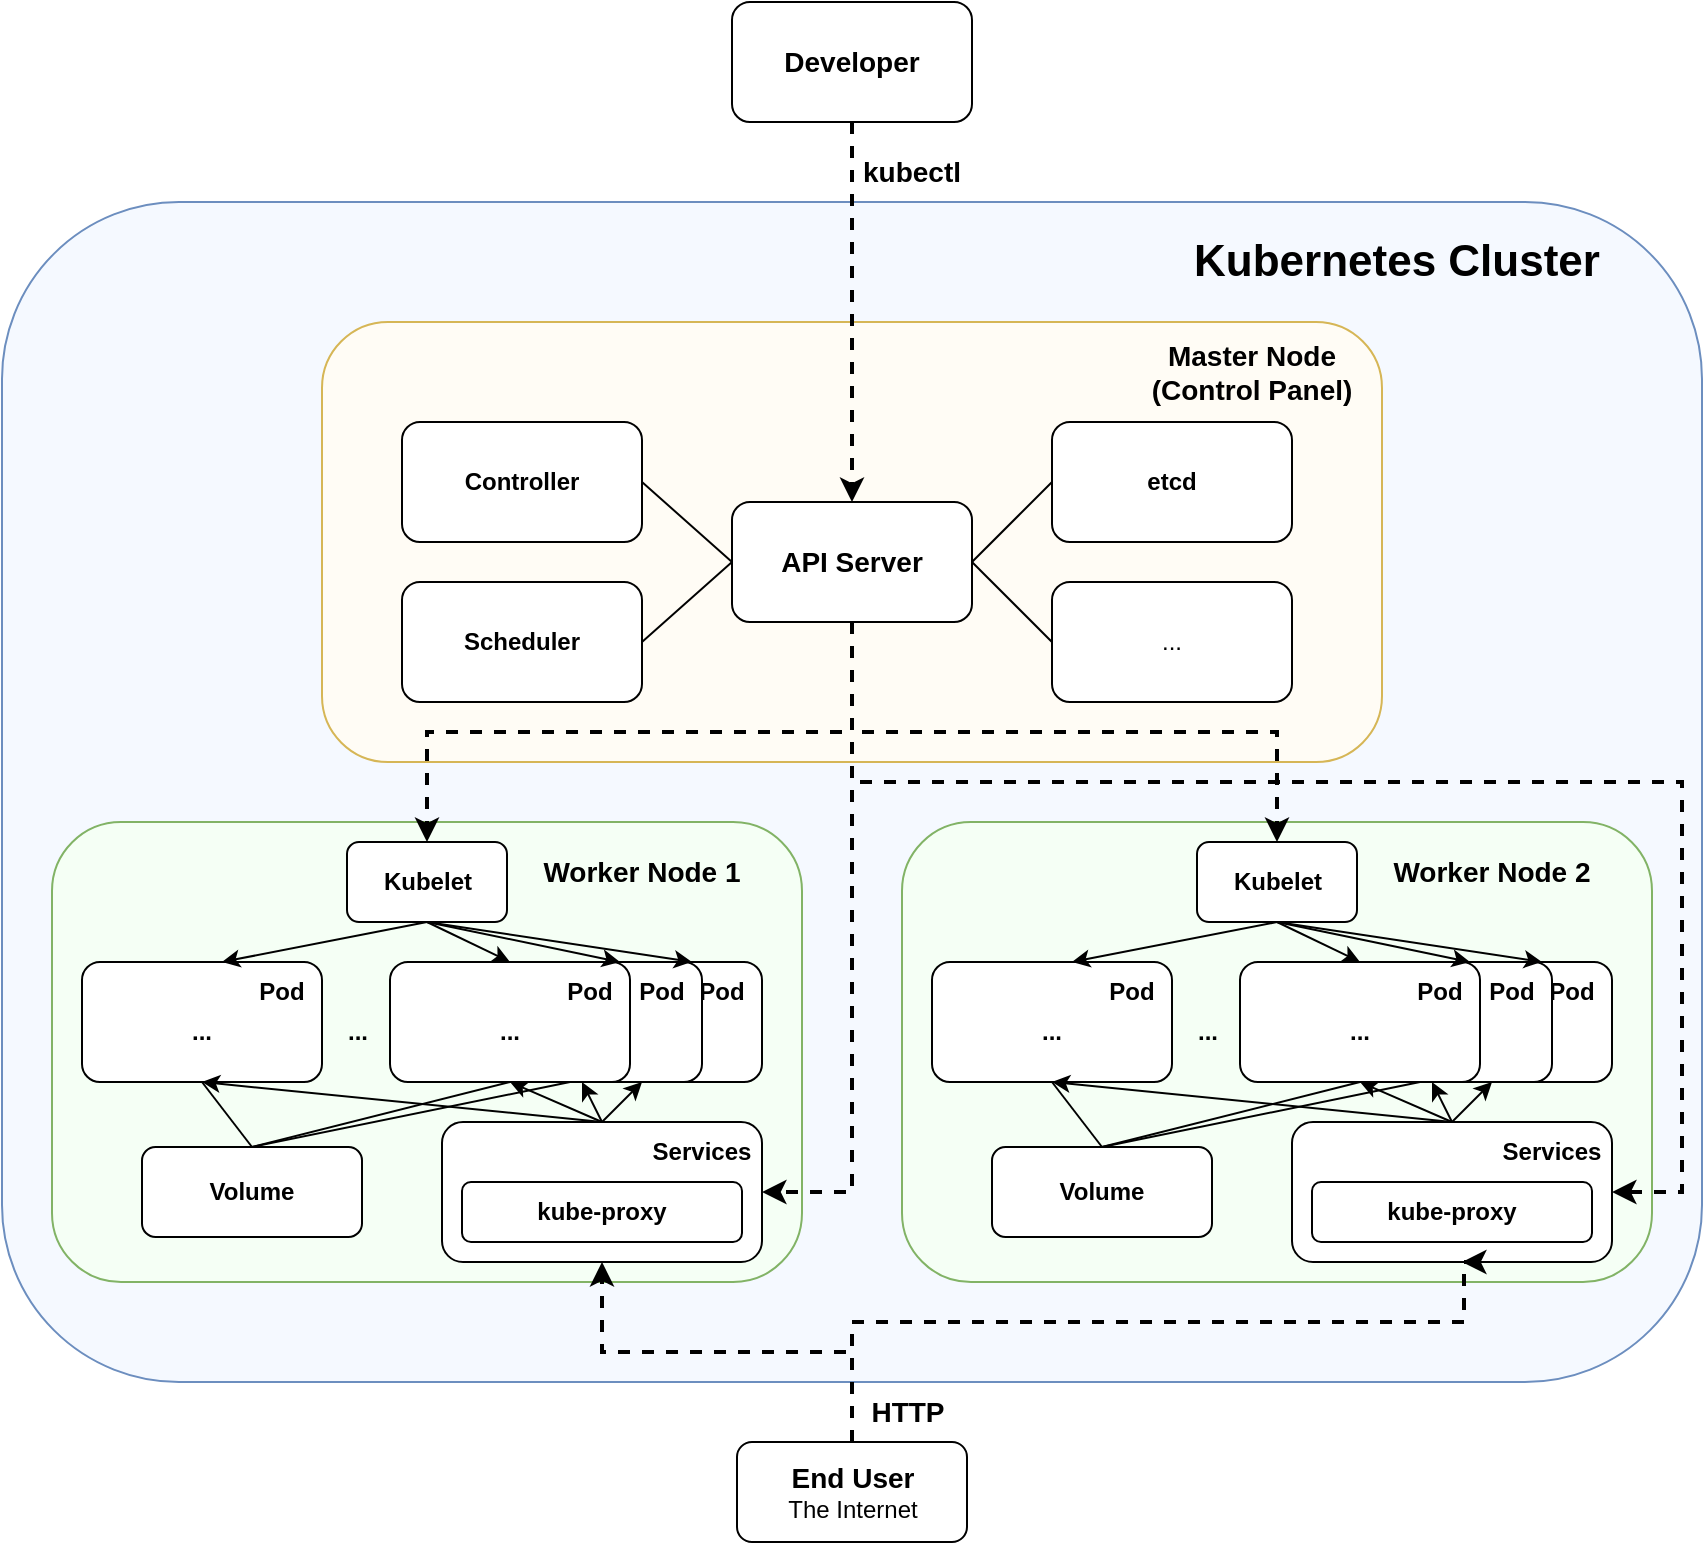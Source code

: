 <mxfile version="24.1.0" type="device">
  <diagram name="Page-1" id="c1PpovzWclh6VaPJDDKc">
    <mxGraphModel dx="1418" dy="888" grid="1" gridSize="10" guides="1" tooltips="1" connect="1" arrows="1" fold="1" page="1" pageScale="1" pageWidth="827" pageHeight="1169" math="0" shadow="0">
      <root>
        <mxCell id="0" />
        <mxCell id="1" parent="0" />
        <mxCell id="9Q65-ZkpS5YPYeOt8dSL-1" value="" style="rounded=1;whiteSpace=wrap;html=1;fillColor=#f5f9ff;fontSize=12;strokeColor=#6c8ebf;labelPosition=center;verticalLabelPosition=middle;align=center;verticalAlign=middle;" vertex="1" parent="1">
          <mxGeometry x="60" y="140" width="850" height="590" as="geometry" />
        </mxCell>
        <mxCell id="9Q65-ZkpS5YPYeOt8dSL-2" value="&lt;font style=&quot;font-size: 22px;&quot;&gt;Kubernetes Cluster&lt;/font&gt;" style="text;html=1;align=center;verticalAlign=middle;whiteSpace=wrap;rounded=0;fontStyle=1" vertex="1" parent="1">
          <mxGeometry x="650" y="150" width="215" height="40" as="geometry" />
        </mxCell>
        <mxCell id="9Q65-ZkpS5YPYeOt8dSL-3" value="" style="rounded=1;whiteSpace=wrap;html=1;fillColor=#fffcf5;strokeColor=#d6b656;" vertex="1" parent="1">
          <mxGeometry x="220" y="200" width="530" height="220" as="geometry" />
        </mxCell>
        <mxCell id="9Q65-ZkpS5YPYeOt8dSL-8" value="&lt;b style=&quot;font-size: 14px;&quot;&gt;&lt;font style=&quot;font-size: 14px;&quot;&gt;Master Node&lt;/font&gt;&lt;/b&gt;&lt;div&gt;&lt;div style=&quot;font-size: 14px;&quot;&gt;&lt;b style=&quot;&quot;&gt;&lt;font style=&quot;font-size: 14px;&quot;&gt;(Control Panel)&lt;/font&gt;&lt;/b&gt;&lt;/div&gt;&lt;/div&gt;" style="text;html=1;align=center;verticalAlign=middle;whiteSpace=wrap;rounded=0;" vertex="1" parent="1">
          <mxGeometry x="625" y="210" width="120" height="30" as="geometry" />
        </mxCell>
        <mxCell id="9Q65-ZkpS5YPYeOt8dSL-9" value="" style="rounded=1;whiteSpace=wrap;html=1;fillColor=#f5fff5;strokeColor=#82b366;" vertex="1" parent="1">
          <mxGeometry x="85" y="450" width="375" height="230" as="geometry" />
        </mxCell>
        <mxCell id="9Q65-ZkpS5YPYeOt8dSL-11" value="&lt;b&gt;&lt;font style=&quot;font-size: 14px;&quot;&gt;Worker Node 1&lt;/font&gt;&lt;/b&gt;" style="text;html=1;align=center;verticalAlign=middle;whiteSpace=wrap;rounded=0;" vertex="1" parent="1">
          <mxGeometry x="320" y="460" width="120" height="30" as="geometry" />
        </mxCell>
        <mxCell id="9Q65-ZkpS5YPYeOt8dSL-13" value="&lt;b&gt;Kubelet&lt;/b&gt;" style="rounded=1;whiteSpace=wrap;html=1;" vertex="1" parent="1">
          <mxGeometry x="232.5" y="460" width="80" height="40" as="geometry" />
        </mxCell>
        <mxCell id="9Q65-ZkpS5YPYeOt8dSL-14" value="" style="rounded=1;whiteSpace=wrap;html=1;" vertex="1" parent="1">
          <mxGeometry x="280" y="600" width="160" height="70" as="geometry" />
        </mxCell>
        <mxCell id="9Q65-ZkpS5YPYeOt8dSL-15" value="&lt;b&gt;Services&lt;/b&gt;" style="text;html=1;align=center;verticalAlign=middle;whiteSpace=wrap;rounded=0;" vertex="1" parent="1">
          <mxGeometry x="380" y="600" width="60" height="30" as="geometry" />
        </mxCell>
        <mxCell id="9Q65-ZkpS5YPYeOt8dSL-16" value="&lt;b&gt;kube-proxy&lt;/b&gt;" style="rounded=1;whiteSpace=wrap;html=1;" vertex="1" parent="1">
          <mxGeometry x="290" y="630" width="140" height="30" as="geometry" />
        </mxCell>
        <mxCell id="9Q65-ZkpS5YPYeOt8dSL-34" value="" style="group" vertex="1" connectable="0" parent="1">
          <mxGeometry x="100" y="520" width="130" height="60" as="geometry" />
        </mxCell>
        <mxCell id="9Q65-ZkpS5YPYeOt8dSL-22" value="" style="rounded=1;whiteSpace=wrap;html=1;" vertex="1" parent="9Q65-ZkpS5YPYeOt8dSL-34">
          <mxGeometry width="120" height="60" as="geometry" />
        </mxCell>
        <mxCell id="9Q65-ZkpS5YPYeOt8dSL-23" value="&lt;b&gt;Pod&lt;/b&gt;" style="text;html=1;align=center;verticalAlign=middle;whiteSpace=wrap;rounded=0;" vertex="1" parent="9Q65-ZkpS5YPYeOt8dSL-34">
          <mxGeometry x="70" width="60" height="30" as="geometry" />
        </mxCell>
        <mxCell id="9Q65-ZkpS5YPYeOt8dSL-28" value="" style="shape=image;imageAspect=0;aspect=fixed;verticalLabelPosition=bottom;verticalAlign=top;image=https://external-content.duckduckgo.com/iu/?u=https%3A%2F%2Ftse3.mm.bing.net%2Fth%3Fid%3DOIP.LyndAzyZU5fdUKOWdkpSxwAAAA%26pid%3DApi&amp;f=1&amp;ipt=9c02ed5467b465faba6fe92957dbc75421283cd3b5f137815d17ff7c9f592d1e&amp;ipo=images;" vertex="1" parent="9Q65-ZkpS5YPYeOt8dSL-34">
          <mxGeometry x="14" y="20" width="30" height="30" as="geometry" />
        </mxCell>
        <mxCell id="9Q65-ZkpS5YPYeOt8dSL-29" value="" style="shape=image;imageAspect=0;aspect=fixed;verticalLabelPosition=bottom;verticalAlign=top;image=https://external-content.duckduckgo.com/iu/?u=https%3A%2F%2Ftse3.mm.bing.net%2Fth%3Fid%3DOIP.LyndAzyZU5fdUKOWdkpSxwAAAA%26pid%3DApi&amp;f=1&amp;ipt=9c02ed5467b465faba6fe92957dbc75421283cd3b5f137815d17ff7c9f592d1e&amp;ipo=images;" vertex="1" parent="9Q65-ZkpS5YPYeOt8dSL-34">
          <mxGeometry x="80" y="20" width="30" height="30" as="geometry" />
        </mxCell>
        <mxCell id="9Q65-ZkpS5YPYeOt8dSL-30" value="&lt;b&gt;...&lt;/b&gt;" style="text;html=1;align=center;verticalAlign=middle;whiteSpace=wrap;rounded=0;" vertex="1" parent="9Q65-ZkpS5YPYeOt8dSL-34">
          <mxGeometry x="40" y="20" width="40" height="30" as="geometry" />
        </mxCell>
        <mxCell id="9Q65-ZkpS5YPYeOt8dSL-35" value="" style="group" vertex="1" connectable="0" parent="1">
          <mxGeometry x="320" y="520" width="130" height="60" as="geometry" />
        </mxCell>
        <mxCell id="9Q65-ZkpS5YPYeOt8dSL-36" value="" style="rounded=1;whiteSpace=wrap;html=1;" vertex="1" parent="9Q65-ZkpS5YPYeOt8dSL-35">
          <mxGeometry width="120" height="60" as="geometry" />
        </mxCell>
        <mxCell id="9Q65-ZkpS5YPYeOt8dSL-37" value="&lt;b&gt;Pod&lt;/b&gt;" style="text;html=1;align=center;verticalAlign=middle;whiteSpace=wrap;rounded=0;" vertex="1" parent="9Q65-ZkpS5YPYeOt8dSL-35">
          <mxGeometry x="70" width="60" height="30" as="geometry" />
        </mxCell>
        <mxCell id="9Q65-ZkpS5YPYeOt8dSL-38" value="" style="shape=image;imageAspect=0;aspect=fixed;verticalLabelPosition=bottom;verticalAlign=top;image=https://external-content.duckduckgo.com/iu/?u=https%3A%2F%2Ftse3.mm.bing.net%2Fth%3Fid%3DOIP.LyndAzyZU5fdUKOWdkpSxwAAAA%26pid%3DApi&amp;f=1&amp;ipt=9c02ed5467b465faba6fe92957dbc75421283cd3b5f137815d17ff7c9f592d1e&amp;ipo=images;" vertex="1" parent="9Q65-ZkpS5YPYeOt8dSL-35">
          <mxGeometry x="14" y="20" width="30" height="30" as="geometry" />
        </mxCell>
        <mxCell id="9Q65-ZkpS5YPYeOt8dSL-39" value="" style="shape=image;imageAspect=0;aspect=fixed;verticalLabelPosition=bottom;verticalAlign=top;image=https://external-content.duckduckgo.com/iu/?u=https%3A%2F%2Ftse3.mm.bing.net%2Fth%3Fid%3DOIP.LyndAzyZU5fdUKOWdkpSxwAAAA%26pid%3DApi&amp;f=1&amp;ipt=9c02ed5467b465faba6fe92957dbc75421283cd3b5f137815d17ff7c9f592d1e&amp;ipo=images;" vertex="1" parent="9Q65-ZkpS5YPYeOt8dSL-35">
          <mxGeometry x="80" y="20" width="30" height="30" as="geometry" />
        </mxCell>
        <mxCell id="9Q65-ZkpS5YPYeOt8dSL-40" value="&lt;b&gt;...&lt;/b&gt;" style="text;html=1;align=center;verticalAlign=middle;whiteSpace=wrap;rounded=0;" vertex="1" parent="9Q65-ZkpS5YPYeOt8dSL-35">
          <mxGeometry x="40" y="20" width="40" height="30" as="geometry" />
        </mxCell>
        <mxCell id="9Q65-ZkpS5YPYeOt8dSL-42" value="" style="group" vertex="1" connectable="0" parent="1">
          <mxGeometry x="290" y="520" width="130" height="60" as="geometry" />
        </mxCell>
        <mxCell id="9Q65-ZkpS5YPYeOt8dSL-43" value="" style="rounded=1;whiteSpace=wrap;html=1;" vertex="1" parent="9Q65-ZkpS5YPYeOt8dSL-42">
          <mxGeometry width="120" height="60" as="geometry" />
        </mxCell>
        <mxCell id="9Q65-ZkpS5YPYeOt8dSL-44" value="&lt;b&gt;Pod&lt;/b&gt;" style="text;html=1;align=center;verticalAlign=middle;whiteSpace=wrap;rounded=0;" vertex="1" parent="9Q65-ZkpS5YPYeOt8dSL-42">
          <mxGeometry x="70" width="60" height="30" as="geometry" />
        </mxCell>
        <mxCell id="9Q65-ZkpS5YPYeOt8dSL-45" value="" style="shape=image;imageAspect=0;aspect=fixed;verticalLabelPosition=bottom;verticalAlign=top;image=https://external-content.duckduckgo.com/iu/?u=https%3A%2F%2Ftse3.mm.bing.net%2Fth%3Fid%3DOIP.LyndAzyZU5fdUKOWdkpSxwAAAA%26pid%3DApi&amp;f=1&amp;ipt=9c02ed5467b465faba6fe92957dbc75421283cd3b5f137815d17ff7c9f592d1e&amp;ipo=images;" vertex="1" parent="9Q65-ZkpS5YPYeOt8dSL-42">
          <mxGeometry x="14" y="20" width="30" height="30" as="geometry" />
        </mxCell>
        <mxCell id="9Q65-ZkpS5YPYeOt8dSL-46" value="" style="shape=image;imageAspect=0;aspect=fixed;verticalLabelPosition=bottom;verticalAlign=top;image=https://external-content.duckduckgo.com/iu/?u=https%3A%2F%2Ftse3.mm.bing.net%2Fth%3Fid%3DOIP.LyndAzyZU5fdUKOWdkpSxwAAAA%26pid%3DApi&amp;f=1&amp;ipt=9c02ed5467b465faba6fe92957dbc75421283cd3b5f137815d17ff7c9f592d1e&amp;ipo=images;" vertex="1" parent="9Q65-ZkpS5YPYeOt8dSL-42">
          <mxGeometry x="80" y="20" width="30" height="30" as="geometry" />
        </mxCell>
        <mxCell id="9Q65-ZkpS5YPYeOt8dSL-47" value="&lt;b&gt;...&lt;/b&gt;" style="text;html=1;align=center;verticalAlign=middle;whiteSpace=wrap;rounded=0;" vertex="1" parent="9Q65-ZkpS5YPYeOt8dSL-42">
          <mxGeometry x="40" y="20" width="40" height="30" as="geometry" />
        </mxCell>
        <mxCell id="9Q65-ZkpS5YPYeOt8dSL-48" value="" style="group" vertex="1" connectable="0" parent="9Q65-ZkpS5YPYeOt8dSL-42">
          <mxGeometry x="-36" width="130" height="60" as="geometry" />
        </mxCell>
        <mxCell id="9Q65-ZkpS5YPYeOt8dSL-49" value="" style="rounded=1;whiteSpace=wrap;html=1;" vertex="1" parent="9Q65-ZkpS5YPYeOt8dSL-48">
          <mxGeometry width="120" height="60" as="geometry" />
        </mxCell>
        <mxCell id="9Q65-ZkpS5YPYeOt8dSL-50" value="&lt;b&gt;Pod&lt;/b&gt;" style="text;html=1;align=center;verticalAlign=middle;whiteSpace=wrap;rounded=0;" vertex="1" parent="9Q65-ZkpS5YPYeOt8dSL-48">
          <mxGeometry x="70" width="60" height="30" as="geometry" />
        </mxCell>
        <mxCell id="9Q65-ZkpS5YPYeOt8dSL-51" value="" style="shape=image;imageAspect=0;aspect=fixed;verticalLabelPosition=bottom;verticalAlign=top;image=https://external-content.duckduckgo.com/iu/?u=https%3A%2F%2Ftse3.mm.bing.net%2Fth%3Fid%3DOIP.LyndAzyZU5fdUKOWdkpSxwAAAA%26pid%3DApi&amp;f=1&amp;ipt=9c02ed5467b465faba6fe92957dbc75421283cd3b5f137815d17ff7c9f592d1e&amp;ipo=images;" vertex="1" parent="9Q65-ZkpS5YPYeOt8dSL-48">
          <mxGeometry x="14" y="20" width="30" height="30" as="geometry" />
        </mxCell>
        <mxCell id="9Q65-ZkpS5YPYeOt8dSL-52" value="" style="shape=image;imageAspect=0;aspect=fixed;verticalLabelPosition=bottom;verticalAlign=top;image=https://external-content.duckduckgo.com/iu/?u=https%3A%2F%2Ftse3.mm.bing.net%2Fth%3Fid%3DOIP.LyndAzyZU5fdUKOWdkpSxwAAAA%26pid%3DApi&amp;f=1&amp;ipt=9c02ed5467b465faba6fe92957dbc75421283cd3b5f137815d17ff7c9f592d1e&amp;ipo=images;" vertex="1" parent="9Q65-ZkpS5YPYeOt8dSL-48">
          <mxGeometry x="80" y="20" width="30" height="30" as="geometry" />
        </mxCell>
        <mxCell id="9Q65-ZkpS5YPYeOt8dSL-53" value="&lt;b&gt;...&lt;/b&gt;" style="text;html=1;align=center;verticalAlign=middle;whiteSpace=wrap;rounded=0;" vertex="1" parent="9Q65-ZkpS5YPYeOt8dSL-48">
          <mxGeometry x="40" y="20" width="40" height="30" as="geometry" />
        </mxCell>
        <mxCell id="9Q65-ZkpS5YPYeOt8dSL-54" value="&lt;b&gt;...&lt;/b&gt;" style="text;html=1;align=center;verticalAlign=middle;whiteSpace=wrap;rounded=0;" vertex="1" parent="9Q65-ZkpS5YPYeOt8dSL-48">
          <mxGeometry x="-46" y="20" width="60" height="30" as="geometry" />
        </mxCell>
        <mxCell id="9Q65-ZkpS5YPYeOt8dSL-58" value="&lt;b&gt;Volume&lt;/b&gt;" style="rounded=1;whiteSpace=wrap;html=1;" vertex="1" parent="1">
          <mxGeometry x="130" y="612.5" width="110" height="45" as="geometry" />
        </mxCell>
        <mxCell id="9Q65-ZkpS5YPYeOt8dSL-61" value="" style="endArrow=none;html=1;rounded=0;exitX=0.5;exitY=0;exitDx=0;exitDy=0;" edge="1" parent="1" source="9Q65-ZkpS5YPYeOt8dSL-58">
          <mxGeometry width="50" height="50" relative="1" as="geometry">
            <mxPoint x="480" y="480" as="sourcePoint" />
            <mxPoint x="160" y="580" as="targetPoint" />
          </mxGeometry>
        </mxCell>
        <mxCell id="9Q65-ZkpS5YPYeOt8dSL-62" value="" style="endArrow=none;html=1;rounded=0;exitX=0.5;exitY=0;exitDx=0;exitDy=0;entryX=0.5;entryY=1;entryDx=0;entryDy=0;" edge="1" parent="1" source="9Q65-ZkpS5YPYeOt8dSL-58" target="9Q65-ZkpS5YPYeOt8dSL-49">
          <mxGeometry width="50" height="50" relative="1" as="geometry">
            <mxPoint x="195" y="623" as="sourcePoint" />
            <mxPoint x="170" y="590" as="targetPoint" />
          </mxGeometry>
        </mxCell>
        <mxCell id="9Q65-ZkpS5YPYeOt8dSL-65" value="" style="endArrow=none;html=1;rounded=0;entryX=0.75;entryY=1;entryDx=0;entryDy=0;exitX=0.5;exitY=0;exitDx=0;exitDy=0;" edge="1" parent="1" source="9Q65-ZkpS5YPYeOt8dSL-58" target="9Q65-ZkpS5YPYeOt8dSL-49">
          <mxGeometry width="50" height="50" relative="1" as="geometry">
            <mxPoint x="480" y="480" as="sourcePoint" />
            <mxPoint x="530" y="430" as="targetPoint" />
          </mxGeometry>
        </mxCell>
        <mxCell id="9Q65-ZkpS5YPYeOt8dSL-66" value="" style="endArrow=classic;html=1;rounded=0;exitX=0.5;exitY=1;exitDx=0;exitDy=0;entryX=0;entryY=0;entryDx=0;entryDy=0;strokeColor=default;" edge="1" parent="1" source="9Q65-ZkpS5YPYeOt8dSL-13" target="9Q65-ZkpS5YPYeOt8dSL-23">
          <mxGeometry width="50" height="50" relative="1" as="geometry">
            <mxPoint x="300" y="440" as="sourcePoint" />
            <mxPoint x="350" y="390" as="targetPoint" />
          </mxGeometry>
        </mxCell>
        <mxCell id="9Q65-ZkpS5YPYeOt8dSL-68" value="" style="endArrow=classic;html=1;rounded=0;exitX=0.5;exitY=1;exitDx=0;exitDy=0;entryX=0.5;entryY=0;entryDx=0;entryDy=0;strokeColor=default;" edge="1" parent="1" source="9Q65-ZkpS5YPYeOt8dSL-13" target="9Q65-ZkpS5YPYeOt8dSL-49">
          <mxGeometry width="50" height="50" relative="1" as="geometry">
            <mxPoint x="283" y="510" as="sourcePoint" />
            <mxPoint x="180" y="530" as="targetPoint" />
          </mxGeometry>
        </mxCell>
        <mxCell id="9Q65-ZkpS5YPYeOt8dSL-69" value="" style="endArrow=classic;html=1;rounded=0;exitX=0.5;exitY=1;exitDx=0;exitDy=0;entryX=0.75;entryY=0;entryDx=0;entryDy=0;strokeColor=default;" edge="1" parent="1" source="9Q65-ZkpS5YPYeOt8dSL-13" target="9Q65-ZkpS5YPYeOt8dSL-50">
          <mxGeometry width="50" height="50" relative="1" as="geometry">
            <mxPoint x="370" y="400" as="sourcePoint" />
            <mxPoint x="411" y="420" as="targetPoint" />
          </mxGeometry>
        </mxCell>
        <mxCell id="9Q65-ZkpS5YPYeOt8dSL-70" value="" style="endArrow=classic;html=1;rounded=0;exitX=0.5;exitY=1;exitDx=0;exitDy=0;entryX=0.75;entryY=0;entryDx=0;entryDy=0;strokeColor=default;" edge="1" parent="1" source="9Q65-ZkpS5YPYeOt8dSL-13" target="9Q65-ZkpS5YPYeOt8dSL-44">
          <mxGeometry width="50" height="50" relative="1" as="geometry">
            <mxPoint x="380" y="400" as="sourcePoint" />
            <mxPoint x="421" y="420" as="targetPoint" />
          </mxGeometry>
        </mxCell>
        <mxCell id="9Q65-ZkpS5YPYeOt8dSL-71" value="" style="endArrow=classic;html=1;rounded=0;exitX=0.5;exitY=0;exitDx=0;exitDy=0;entryX=0.5;entryY=1;entryDx=0;entryDy=0;" edge="1" parent="1" source="9Q65-ZkpS5YPYeOt8dSL-14" target="9Q65-ZkpS5YPYeOt8dSL-22">
          <mxGeometry width="50" height="50" relative="1" as="geometry">
            <mxPoint x="303" y="530" as="sourcePoint" />
            <mxPoint x="344" y="550" as="targetPoint" />
          </mxGeometry>
        </mxCell>
        <mxCell id="9Q65-ZkpS5YPYeOt8dSL-72" value="" style="endArrow=classic;html=1;rounded=0;exitX=0.5;exitY=0;exitDx=0;exitDy=0;entryX=0.5;entryY=1;entryDx=0;entryDy=0;" edge="1" parent="1" source="9Q65-ZkpS5YPYeOt8dSL-14" target="9Q65-ZkpS5YPYeOt8dSL-49">
          <mxGeometry width="50" height="50" relative="1" as="geometry">
            <mxPoint x="313" y="540" as="sourcePoint" />
            <mxPoint x="360" y="600" as="targetPoint" />
          </mxGeometry>
        </mxCell>
        <mxCell id="9Q65-ZkpS5YPYeOt8dSL-73" value="" style="endArrow=classic;html=1;rounded=0;exitX=0.5;exitY=0;exitDx=0;exitDy=0;entryX=0.5;entryY=1;entryDx=0;entryDy=0;" edge="1" parent="1" source="9Q65-ZkpS5YPYeOt8dSL-14" target="9Q65-ZkpS5YPYeOt8dSL-43">
          <mxGeometry width="50" height="50" relative="1" as="geometry">
            <mxPoint x="323" y="550" as="sourcePoint" />
            <mxPoint x="364" y="570" as="targetPoint" />
          </mxGeometry>
        </mxCell>
        <mxCell id="9Q65-ZkpS5YPYeOt8dSL-74" value="" style="endArrow=classic;html=1;rounded=0;exitX=0.5;exitY=0;exitDx=0;exitDy=0;entryX=0.5;entryY=1;entryDx=0;entryDy=0;" edge="1" parent="1" source="9Q65-ZkpS5YPYeOt8dSL-14" target="9Q65-ZkpS5YPYeOt8dSL-36">
          <mxGeometry width="50" height="50" relative="1" as="geometry">
            <mxPoint x="333" y="560" as="sourcePoint" />
            <mxPoint x="374" y="580" as="targetPoint" />
          </mxGeometry>
        </mxCell>
        <mxCell id="9Q65-ZkpS5YPYeOt8dSL-75" value="" style="rounded=1;whiteSpace=wrap;html=1;fillColor=#f5fff5;strokeColor=#82b366;" vertex="1" parent="1">
          <mxGeometry x="510" y="450" width="375" height="230" as="geometry" />
        </mxCell>
        <mxCell id="9Q65-ZkpS5YPYeOt8dSL-76" value="&lt;b&gt;&lt;font style=&quot;font-size: 14px;&quot;&gt;Worker Node 2&lt;/font&gt;&lt;/b&gt;" style="text;html=1;align=center;verticalAlign=middle;whiteSpace=wrap;rounded=0;" vertex="1" parent="1">
          <mxGeometry x="745" y="460" width="120" height="30" as="geometry" />
        </mxCell>
        <mxCell id="9Q65-ZkpS5YPYeOt8dSL-77" value="&lt;b&gt;Kubelet&lt;/b&gt;" style="rounded=1;whiteSpace=wrap;html=1;" vertex="1" parent="1">
          <mxGeometry x="657.5" y="460" width="80" height="40" as="geometry" />
        </mxCell>
        <mxCell id="9Q65-ZkpS5YPYeOt8dSL-78" value="" style="rounded=1;whiteSpace=wrap;html=1;" vertex="1" parent="1">
          <mxGeometry x="705" y="600" width="160" height="70" as="geometry" />
        </mxCell>
        <mxCell id="9Q65-ZkpS5YPYeOt8dSL-79" value="&lt;b&gt;Services&lt;/b&gt;" style="text;html=1;align=center;verticalAlign=middle;whiteSpace=wrap;rounded=0;" vertex="1" parent="1">
          <mxGeometry x="805" y="600" width="60" height="30" as="geometry" />
        </mxCell>
        <mxCell id="9Q65-ZkpS5YPYeOt8dSL-80" value="&lt;b&gt;kube-proxy&lt;/b&gt;" style="rounded=1;whiteSpace=wrap;html=1;" vertex="1" parent="1">
          <mxGeometry x="715" y="630" width="140" height="30" as="geometry" />
        </mxCell>
        <mxCell id="9Q65-ZkpS5YPYeOt8dSL-81" value="" style="group" vertex="1" connectable="0" parent="1">
          <mxGeometry x="525" y="520" width="130" height="60" as="geometry" />
        </mxCell>
        <mxCell id="9Q65-ZkpS5YPYeOt8dSL-82" value="" style="rounded=1;whiteSpace=wrap;html=1;" vertex="1" parent="9Q65-ZkpS5YPYeOt8dSL-81">
          <mxGeometry width="120" height="60" as="geometry" />
        </mxCell>
        <mxCell id="9Q65-ZkpS5YPYeOt8dSL-83" value="&lt;b&gt;Pod&lt;/b&gt;" style="text;html=1;align=center;verticalAlign=middle;whiteSpace=wrap;rounded=0;" vertex="1" parent="9Q65-ZkpS5YPYeOt8dSL-81">
          <mxGeometry x="70" width="60" height="30" as="geometry" />
        </mxCell>
        <mxCell id="9Q65-ZkpS5YPYeOt8dSL-84" value="" style="shape=image;imageAspect=0;aspect=fixed;verticalLabelPosition=bottom;verticalAlign=top;image=https://external-content.duckduckgo.com/iu/?u=https%3A%2F%2Ftse3.mm.bing.net%2Fth%3Fid%3DOIP.LyndAzyZU5fdUKOWdkpSxwAAAA%26pid%3DApi&amp;f=1&amp;ipt=9c02ed5467b465faba6fe92957dbc75421283cd3b5f137815d17ff7c9f592d1e&amp;ipo=images;" vertex="1" parent="9Q65-ZkpS5YPYeOt8dSL-81">
          <mxGeometry x="14" y="20" width="30" height="30" as="geometry" />
        </mxCell>
        <mxCell id="9Q65-ZkpS5YPYeOt8dSL-85" value="" style="shape=image;imageAspect=0;aspect=fixed;verticalLabelPosition=bottom;verticalAlign=top;image=https://external-content.duckduckgo.com/iu/?u=https%3A%2F%2Ftse3.mm.bing.net%2Fth%3Fid%3DOIP.LyndAzyZU5fdUKOWdkpSxwAAAA%26pid%3DApi&amp;f=1&amp;ipt=9c02ed5467b465faba6fe92957dbc75421283cd3b5f137815d17ff7c9f592d1e&amp;ipo=images;" vertex="1" parent="9Q65-ZkpS5YPYeOt8dSL-81">
          <mxGeometry x="80" y="20" width="30" height="30" as="geometry" />
        </mxCell>
        <mxCell id="9Q65-ZkpS5YPYeOt8dSL-86" value="&lt;b&gt;...&lt;/b&gt;" style="text;html=1;align=center;verticalAlign=middle;whiteSpace=wrap;rounded=0;" vertex="1" parent="9Q65-ZkpS5YPYeOt8dSL-81">
          <mxGeometry x="40" y="20" width="40" height="30" as="geometry" />
        </mxCell>
        <mxCell id="9Q65-ZkpS5YPYeOt8dSL-87" value="" style="group" vertex="1" connectable="0" parent="1">
          <mxGeometry x="745" y="520" width="130" height="60" as="geometry" />
        </mxCell>
        <mxCell id="9Q65-ZkpS5YPYeOt8dSL-88" value="" style="rounded=1;whiteSpace=wrap;html=1;" vertex="1" parent="9Q65-ZkpS5YPYeOt8dSL-87">
          <mxGeometry width="120" height="60" as="geometry" />
        </mxCell>
        <mxCell id="9Q65-ZkpS5YPYeOt8dSL-89" value="&lt;b&gt;Pod&lt;/b&gt;" style="text;html=1;align=center;verticalAlign=middle;whiteSpace=wrap;rounded=0;" vertex="1" parent="9Q65-ZkpS5YPYeOt8dSL-87">
          <mxGeometry x="70" width="60" height="30" as="geometry" />
        </mxCell>
        <mxCell id="9Q65-ZkpS5YPYeOt8dSL-90" value="" style="shape=image;imageAspect=0;aspect=fixed;verticalLabelPosition=bottom;verticalAlign=top;image=https://external-content.duckduckgo.com/iu/?u=https%3A%2F%2Ftse3.mm.bing.net%2Fth%3Fid%3DOIP.LyndAzyZU5fdUKOWdkpSxwAAAA%26pid%3DApi&amp;f=1&amp;ipt=9c02ed5467b465faba6fe92957dbc75421283cd3b5f137815d17ff7c9f592d1e&amp;ipo=images;" vertex="1" parent="9Q65-ZkpS5YPYeOt8dSL-87">
          <mxGeometry x="14" y="20" width="30" height="30" as="geometry" />
        </mxCell>
        <mxCell id="9Q65-ZkpS5YPYeOt8dSL-91" value="" style="shape=image;imageAspect=0;aspect=fixed;verticalLabelPosition=bottom;verticalAlign=top;image=https://external-content.duckduckgo.com/iu/?u=https%3A%2F%2Ftse3.mm.bing.net%2Fth%3Fid%3DOIP.LyndAzyZU5fdUKOWdkpSxwAAAA%26pid%3DApi&amp;f=1&amp;ipt=9c02ed5467b465faba6fe92957dbc75421283cd3b5f137815d17ff7c9f592d1e&amp;ipo=images;" vertex="1" parent="9Q65-ZkpS5YPYeOt8dSL-87">
          <mxGeometry x="80" y="20" width="30" height="30" as="geometry" />
        </mxCell>
        <mxCell id="9Q65-ZkpS5YPYeOt8dSL-92" value="&lt;b&gt;...&lt;/b&gt;" style="text;html=1;align=center;verticalAlign=middle;whiteSpace=wrap;rounded=0;" vertex="1" parent="9Q65-ZkpS5YPYeOt8dSL-87">
          <mxGeometry x="40" y="20" width="40" height="30" as="geometry" />
        </mxCell>
        <mxCell id="9Q65-ZkpS5YPYeOt8dSL-93" value="" style="group" vertex="1" connectable="0" parent="1">
          <mxGeometry x="715" y="520" width="130" height="60" as="geometry" />
        </mxCell>
        <mxCell id="9Q65-ZkpS5YPYeOt8dSL-94" value="" style="rounded=1;whiteSpace=wrap;html=1;" vertex="1" parent="9Q65-ZkpS5YPYeOt8dSL-93">
          <mxGeometry width="120" height="60" as="geometry" />
        </mxCell>
        <mxCell id="9Q65-ZkpS5YPYeOt8dSL-95" value="&lt;b&gt;Pod&lt;/b&gt;" style="text;html=1;align=center;verticalAlign=middle;whiteSpace=wrap;rounded=0;" vertex="1" parent="9Q65-ZkpS5YPYeOt8dSL-93">
          <mxGeometry x="70" width="60" height="30" as="geometry" />
        </mxCell>
        <mxCell id="9Q65-ZkpS5YPYeOt8dSL-96" value="" style="shape=image;imageAspect=0;aspect=fixed;verticalLabelPosition=bottom;verticalAlign=top;image=https://external-content.duckduckgo.com/iu/?u=https%3A%2F%2Ftse3.mm.bing.net%2Fth%3Fid%3DOIP.LyndAzyZU5fdUKOWdkpSxwAAAA%26pid%3DApi&amp;f=1&amp;ipt=9c02ed5467b465faba6fe92957dbc75421283cd3b5f137815d17ff7c9f592d1e&amp;ipo=images;" vertex="1" parent="9Q65-ZkpS5YPYeOt8dSL-93">
          <mxGeometry x="14" y="20" width="30" height="30" as="geometry" />
        </mxCell>
        <mxCell id="9Q65-ZkpS5YPYeOt8dSL-97" value="" style="shape=image;imageAspect=0;aspect=fixed;verticalLabelPosition=bottom;verticalAlign=top;image=https://external-content.duckduckgo.com/iu/?u=https%3A%2F%2Ftse3.mm.bing.net%2Fth%3Fid%3DOIP.LyndAzyZU5fdUKOWdkpSxwAAAA%26pid%3DApi&amp;f=1&amp;ipt=9c02ed5467b465faba6fe92957dbc75421283cd3b5f137815d17ff7c9f592d1e&amp;ipo=images;" vertex="1" parent="9Q65-ZkpS5YPYeOt8dSL-93">
          <mxGeometry x="80" y="20" width="30" height="30" as="geometry" />
        </mxCell>
        <mxCell id="9Q65-ZkpS5YPYeOt8dSL-98" value="&lt;b&gt;...&lt;/b&gt;" style="text;html=1;align=center;verticalAlign=middle;whiteSpace=wrap;rounded=0;" vertex="1" parent="9Q65-ZkpS5YPYeOt8dSL-93">
          <mxGeometry x="40" y="20" width="40" height="30" as="geometry" />
        </mxCell>
        <mxCell id="9Q65-ZkpS5YPYeOt8dSL-99" value="" style="group" vertex="1" connectable="0" parent="9Q65-ZkpS5YPYeOt8dSL-93">
          <mxGeometry x="-36" width="130" height="60" as="geometry" />
        </mxCell>
        <mxCell id="9Q65-ZkpS5YPYeOt8dSL-100" value="" style="rounded=1;whiteSpace=wrap;html=1;" vertex="1" parent="9Q65-ZkpS5YPYeOt8dSL-99">
          <mxGeometry width="120" height="60" as="geometry" />
        </mxCell>
        <mxCell id="9Q65-ZkpS5YPYeOt8dSL-101" value="&lt;b&gt;Pod&lt;/b&gt;" style="text;html=1;align=center;verticalAlign=middle;whiteSpace=wrap;rounded=0;" vertex="1" parent="9Q65-ZkpS5YPYeOt8dSL-99">
          <mxGeometry x="70" width="60" height="30" as="geometry" />
        </mxCell>
        <mxCell id="9Q65-ZkpS5YPYeOt8dSL-102" value="" style="shape=image;imageAspect=0;aspect=fixed;verticalLabelPosition=bottom;verticalAlign=top;image=https://external-content.duckduckgo.com/iu/?u=https%3A%2F%2Ftse3.mm.bing.net%2Fth%3Fid%3DOIP.LyndAzyZU5fdUKOWdkpSxwAAAA%26pid%3DApi&amp;f=1&amp;ipt=9c02ed5467b465faba6fe92957dbc75421283cd3b5f137815d17ff7c9f592d1e&amp;ipo=images;" vertex="1" parent="9Q65-ZkpS5YPYeOt8dSL-99">
          <mxGeometry x="14" y="20" width="30" height="30" as="geometry" />
        </mxCell>
        <mxCell id="9Q65-ZkpS5YPYeOt8dSL-103" value="" style="shape=image;imageAspect=0;aspect=fixed;verticalLabelPosition=bottom;verticalAlign=top;image=https://external-content.duckduckgo.com/iu/?u=https%3A%2F%2Ftse3.mm.bing.net%2Fth%3Fid%3DOIP.LyndAzyZU5fdUKOWdkpSxwAAAA%26pid%3DApi&amp;f=1&amp;ipt=9c02ed5467b465faba6fe92957dbc75421283cd3b5f137815d17ff7c9f592d1e&amp;ipo=images;" vertex="1" parent="9Q65-ZkpS5YPYeOt8dSL-99">
          <mxGeometry x="80" y="20" width="30" height="30" as="geometry" />
        </mxCell>
        <mxCell id="9Q65-ZkpS5YPYeOt8dSL-104" value="&lt;b&gt;...&lt;/b&gt;" style="text;html=1;align=center;verticalAlign=middle;whiteSpace=wrap;rounded=0;" vertex="1" parent="9Q65-ZkpS5YPYeOt8dSL-99">
          <mxGeometry x="40" y="20" width="40" height="30" as="geometry" />
        </mxCell>
        <mxCell id="9Q65-ZkpS5YPYeOt8dSL-105" value="&lt;b&gt;...&lt;/b&gt;" style="text;html=1;align=center;verticalAlign=middle;whiteSpace=wrap;rounded=0;" vertex="1" parent="9Q65-ZkpS5YPYeOt8dSL-99">
          <mxGeometry x="-46" y="20" width="60" height="30" as="geometry" />
        </mxCell>
        <mxCell id="9Q65-ZkpS5YPYeOt8dSL-106" value="&lt;b&gt;Volume&lt;/b&gt;" style="rounded=1;whiteSpace=wrap;html=1;" vertex="1" parent="1">
          <mxGeometry x="555" y="612.5" width="110" height="45" as="geometry" />
        </mxCell>
        <mxCell id="9Q65-ZkpS5YPYeOt8dSL-107" value="" style="endArrow=none;html=1;rounded=0;exitX=0.5;exitY=0;exitDx=0;exitDy=0;" edge="1" parent="1" source="9Q65-ZkpS5YPYeOt8dSL-106">
          <mxGeometry width="50" height="50" relative="1" as="geometry">
            <mxPoint x="905" y="480" as="sourcePoint" />
            <mxPoint x="585" y="580" as="targetPoint" />
          </mxGeometry>
        </mxCell>
        <mxCell id="9Q65-ZkpS5YPYeOt8dSL-108" value="" style="endArrow=none;html=1;rounded=0;exitX=0.5;exitY=0;exitDx=0;exitDy=0;entryX=0.5;entryY=1;entryDx=0;entryDy=0;" edge="1" parent="1" source="9Q65-ZkpS5YPYeOt8dSL-106" target="9Q65-ZkpS5YPYeOt8dSL-100">
          <mxGeometry width="50" height="50" relative="1" as="geometry">
            <mxPoint x="620" y="623" as="sourcePoint" />
            <mxPoint x="595" y="590" as="targetPoint" />
          </mxGeometry>
        </mxCell>
        <mxCell id="9Q65-ZkpS5YPYeOt8dSL-109" value="" style="endArrow=none;html=1;rounded=0;entryX=0.75;entryY=1;entryDx=0;entryDy=0;exitX=0.5;exitY=0;exitDx=0;exitDy=0;" edge="1" parent="1" source="9Q65-ZkpS5YPYeOt8dSL-106" target="9Q65-ZkpS5YPYeOt8dSL-100">
          <mxGeometry width="50" height="50" relative="1" as="geometry">
            <mxPoint x="905" y="480" as="sourcePoint" />
            <mxPoint x="955" y="430" as="targetPoint" />
          </mxGeometry>
        </mxCell>
        <mxCell id="9Q65-ZkpS5YPYeOt8dSL-110" value="" style="endArrow=classic;html=1;rounded=0;exitX=0.5;exitY=1;exitDx=0;exitDy=0;entryX=0;entryY=0;entryDx=0;entryDy=0;strokeColor=default;" edge="1" parent="1" source="9Q65-ZkpS5YPYeOt8dSL-77" target="9Q65-ZkpS5YPYeOt8dSL-83">
          <mxGeometry width="50" height="50" relative="1" as="geometry">
            <mxPoint x="725" y="440" as="sourcePoint" />
            <mxPoint x="775" y="390" as="targetPoint" />
          </mxGeometry>
        </mxCell>
        <mxCell id="9Q65-ZkpS5YPYeOt8dSL-111" value="" style="endArrow=classic;html=1;rounded=0;exitX=0.5;exitY=1;exitDx=0;exitDy=0;entryX=0.5;entryY=0;entryDx=0;entryDy=0;strokeColor=default;" edge="1" parent="1" source="9Q65-ZkpS5YPYeOt8dSL-77" target="9Q65-ZkpS5YPYeOt8dSL-100">
          <mxGeometry width="50" height="50" relative="1" as="geometry">
            <mxPoint x="708" y="510" as="sourcePoint" />
            <mxPoint x="605" y="530" as="targetPoint" />
          </mxGeometry>
        </mxCell>
        <mxCell id="9Q65-ZkpS5YPYeOt8dSL-112" value="" style="endArrow=classic;html=1;rounded=0;exitX=0.5;exitY=1;exitDx=0;exitDy=0;entryX=0.75;entryY=0;entryDx=0;entryDy=0;strokeColor=default;" edge="1" parent="1" source="9Q65-ZkpS5YPYeOt8dSL-77" target="9Q65-ZkpS5YPYeOt8dSL-101">
          <mxGeometry width="50" height="50" relative="1" as="geometry">
            <mxPoint x="795" y="400" as="sourcePoint" />
            <mxPoint x="836" y="420" as="targetPoint" />
          </mxGeometry>
        </mxCell>
        <mxCell id="9Q65-ZkpS5YPYeOt8dSL-113" value="" style="endArrow=classic;html=1;rounded=0;exitX=0.5;exitY=1;exitDx=0;exitDy=0;entryX=0.75;entryY=0;entryDx=0;entryDy=0;strokeColor=default;" edge="1" parent="1" source="9Q65-ZkpS5YPYeOt8dSL-77" target="9Q65-ZkpS5YPYeOt8dSL-95">
          <mxGeometry width="50" height="50" relative="1" as="geometry">
            <mxPoint x="805" y="400" as="sourcePoint" />
            <mxPoint x="846" y="420" as="targetPoint" />
          </mxGeometry>
        </mxCell>
        <mxCell id="9Q65-ZkpS5YPYeOt8dSL-114" value="" style="endArrow=classic;html=1;rounded=0;exitX=0.5;exitY=0;exitDx=0;exitDy=0;entryX=0.5;entryY=1;entryDx=0;entryDy=0;" edge="1" parent="1" source="9Q65-ZkpS5YPYeOt8dSL-78" target="9Q65-ZkpS5YPYeOt8dSL-82">
          <mxGeometry width="50" height="50" relative="1" as="geometry">
            <mxPoint x="728" y="530" as="sourcePoint" />
            <mxPoint x="769" y="550" as="targetPoint" />
          </mxGeometry>
        </mxCell>
        <mxCell id="9Q65-ZkpS5YPYeOt8dSL-115" value="" style="endArrow=classic;html=1;rounded=0;exitX=0.5;exitY=0;exitDx=0;exitDy=0;entryX=0.5;entryY=1;entryDx=0;entryDy=0;" edge="1" parent="1" source="9Q65-ZkpS5YPYeOt8dSL-78" target="9Q65-ZkpS5YPYeOt8dSL-100">
          <mxGeometry width="50" height="50" relative="1" as="geometry">
            <mxPoint x="738" y="540" as="sourcePoint" />
            <mxPoint x="785" y="600" as="targetPoint" />
          </mxGeometry>
        </mxCell>
        <mxCell id="9Q65-ZkpS5YPYeOt8dSL-116" value="" style="endArrow=classic;html=1;rounded=0;exitX=0.5;exitY=0;exitDx=0;exitDy=0;entryX=0.5;entryY=1;entryDx=0;entryDy=0;" edge="1" parent="1" source="9Q65-ZkpS5YPYeOt8dSL-78" target="9Q65-ZkpS5YPYeOt8dSL-94">
          <mxGeometry width="50" height="50" relative="1" as="geometry">
            <mxPoint x="748" y="550" as="sourcePoint" />
            <mxPoint x="789" y="570" as="targetPoint" />
          </mxGeometry>
        </mxCell>
        <mxCell id="9Q65-ZkpS5YPYeOt8dSL-117" value="" style="endArrow=classic;html=1;rounded=0;exitX=0.5;exitY=0;exitDx=0;exitDy=0;entryX=0.5;entryY=1;entryDx=0;entryDy=0;" edge="1" parent="1" source="9Q65-ZkpS5YPYeOt8dSL-78" target="9Q65-ZkpS5YPYeOt8dSL-88">
          <mxGeometry width="50" height="50" relative="1" as="geometry">
            <mxPoint x="758" y="560" as="sourcePoint" />
            <mxPoint x="799" y="580" as="targetPoint" />
          </mxGeometry>
        </mxCell>
        <mxCell id="9Q65-ZkpS5YPYeOt8dSL-119" style="edgeStyle=orthogonalEdgeStyle;rounded=0;orthogonalLoop=1;jettySize=auto;html=1;exitX=0.5;exitY=0;exitDx=0;exitDy=0;entryX=0.5;entryY=1;entryDx=0;entryDy=0;strokeWidth=2;dashed=1;" edge="1" parent="1" source="9Q65-ZkpS5YPYeOt8dSL-118" target="9Q65-ZkpS5YPYeOt8dSL-14">
          <mxGeometry relative="1" as="geometry" />
        </mxCell>
        <mxCell id="9Q65-ZkpS5YPYeOt8dSL-120" style="edgeStyle=orthogonalEdgeStyle;rounded=0;orthogonalLoop=1;jettySize=auto;html=1;entryX=0.5;entryY=1;entryDx=0;entryDy=0;exitX=0.5;exitY=0;exitDx=0;exitDy=0;strokeWidth=2;dashed=1;" edge="1" parent="1" source="9Q65-ZkpS5YPYeOt8dSL-118">
          <mxGeometry relative="1" as="geometry">
            <mxPoint x="547.5" y="780" as="sourcePoint" />
            <mxPoint x="790" y="670" as="targetPoint" />
            <Array as="points">
              <mxPoint x="485" y="700" />
              <mxPoint x="791" y="700" />
            </Array>
          </mxGeometry>
        </mxCell>
        <mxCell id="9Q65-ZkpS5YPYeOt8dSL-118" value="&lt;b&gt;&lt;font style=&quot;font-size: 14px;&quot;&gt;End User&lt;/font&gt;&lt;/b&gt;&lt;div&gt;&lt;font style=&quot;font-size: 12px;&quot;&gt;The Internet&lt;/font&gt;&lt;/div&gt;" style="rounded=1;whiteSpace=wrap;html=1;" vertex="1" parent="1">
          <mxGeometry x="427.5" y="760" width="115" height="50" as="geometry" />
        </mxCell>
        <mxCell id="9Q65-ZkpS5YPYeOt8dSL-130" style="rounded=0;orthogonalLoop=1;jettySize=auto;html=1;exitX=1;exitY=0.5;exitDx=0;exitDy=0;entryX=0;entryY=0.5;entryDx=0;entryDy=0;startArrow=none;startFill=0;endArrow=none;endFill=0;" edge="1" parent="1" source="9Q65-ZkpS5YPYeOt8dSL-121" target="9Q65-ZkpS5YPYeOt8dSL-124">
          <mxGeometry relative="1" as="geometry" />
        </mxCell>
        <mxCell id="9Q65-ZkpS5YPYeOt8dSL-132" style="edgeStyle=orthogonalEdgeStyle;rounded=0;orthogonalLoop=1;jettySize=auto;html=1;exitX=0.5;exitY=1;exitDx=0;exitDy=0;entryX=0.5;entryY=0;entryDx=0;entryDy=0;strokeWidth=2;dashed=1;" edge="1" parent="1" source="9Q65-ZkpS5YPYeOt8dSL-121" target="9Q65-ZkpS5YPYeOt8dSL-13">
          <mxGeometry relative="1" as="geometry" />
        </mxCell>
        <mxCell id="9Q65-ZkpS5YPYeOt8dSL-133" style="edgeStyle=orthogonalEdgeStyle;rounded=0;orthogonalLoop=1;jettySize=auto;html=1;exitX=0.5;exitY=1;exitDx=0;exitDy=0;entryX=0.5;entryY=0;entryDx=0;entryDy=0;strokeWidth=2;dashed=1;" edge="1" parent="1" source="9Q65-ZkpS5YPYeOt8dSL-121" target="9Q65-ZkpS5YPYeOt8dSL-77">
          <mxGeometry relative="1" as="geometry" />
        </mxCell>
        <mxCell id="9Q65-ZkpS5YPYeOt8dSL-134" style="edgeStyle=orthogonalEdgeStyle;rounded=0;orthogonalLoop=1;jettySize=auto;html=1;entryX=1;entryY=0.5;entryDx=0;entryDy=0;strokeWidth=2;dashed=1;" edge="1" parent="1" source="9Q65-ZkpS5YPYeOt8dSL-121" target="9Q65-ZkpS5YPYeOt8dSL-14">
          <mxGeometry relative="1" as="geometry" />
        </mxCell>
        <mxCell id="9Q65-ZkpS5YPYeOt8dSL-136" style="edgeStyle=orthogonalEdgeStyle;rounded=0;orthogonalLoop=1;jettySize=auto;html=1;entryX=1;entryY=0.5;entryDx=0;entryDy=0;exitX=0.5;exitY=1;exitDx=0;exitDy=0;strokeWidth=2;dashed=1;" edge="1" parent="1" source="9Q65-ZkpS5YPYeOt8dSL-121" target="9Q65-ZkpS5YPYeOt8dSL-78">
          <mxGeometry relative="1" as="geometry">
            <Array as="points">
              <mxPoint x="485" y="430" />
              <mxPoint x="900" y="430" />
              <mxPoint x="900" y="635" />
            </Array>
          </mxGeometry>
        </mxCell>
        <mxCell id="9Q65-ZkpS5YPYeOt8dSL-121" value="&lt;b&gt;&lt;font style=&quot;font-size: 14px;&quot;&gt;API Server&lt;/font&gt;&lt;/b&gt;" style="rounded=1;whiteSpace=wrap;html=1;" vertex="1" parent="1">
          <mxGeometry x="425" y="290" width="120" height="60" as="geometry" />
        </mxCell>
        <mxCell id="9Q65-ZkpS5YPYeOt8dSL-128" style="rounded=0;orthogonalLoop=1;jettySize=auto;html=1;exitX=1;exitY=0.5;exitDx=0;exitDy=0;entryX=0;entryY=0.5;entryDx=0;entryDy=0;strokeColor=default;endArrow=none;endFill=0;" edge="1" parent="1" source="9Q65-ZkpS5YPYeOt8dSL-122" target="9Q65-ZkpS5YPYeOt8dSL-121">
          <mxGeometry relative="1" as="geometry" />
        </mxCell>
        <mxCell id="9Q65-ZkpS5YPYeOt8dSL-122" value="&lt;b&gt;Controller&lt;/b&gt;" style="rounded=1;whiteSpace=wrap;html=1;" vertex="1" parent="1">
          <mxGeometry x="260" y="250" width="120" height="60" as="geometry" />
        </mxCell>
        <mxCell id="9Q65-ZkpS5YPYeOt8dSL-129" style="rounded=0;orthogonalLoop=1;jettySize=auto;html=1;exitX=1;exitY=0.5;exitDx=0;exitDy=0;entryX=0;entryY=0.5;entryDx=0;entryDy=0;startArrow=none;startFill=0;endArrow=none;endFill=0;" edge="1" parent="1" source="9Q65-ZkpS5YPYeOt8dSL-123" target="9Q65-ZkpS5YPYeOt8dSL-121">
          <mxGeometry relative="1" as="geometry" />
        </mxCell>
        <mxCell id="9Q65-ZkpS5YPYeOt8dSL-123" value="&lt;b&gt;Scheduler&lt;/b&gt;" style="rounded=1;whiteSpace=wrap;html=1;" vertex="1" parent="1">
          <mxGeometry x="260" y="330" width="120" height="60" as="geometry" />
        </mxCell>
        <mxCell id="9Q65-ZkpS5YPYeOt8dSL-124" value="&lt;b&gt;etcd&lt;/b&gt;" style="rounded=1;whiteSpace=wrap;html=1;" vertex="1" parent="1">
          <mxGeometry x="585" y="250" width="120" height="60" as="geometry" />
        </mxCell>
        <mxCell id="9Q65-ZkpS5YPYeOt8dSL-131" style="rounded=0;orthogonalLoop=1;jettySize=auto;html=1;exitX=0;exitY=0.5;exitDx=0;exitDy=0;startArrow=none;startFill=0;endArrow=none;endFill=0;entryX=1;entryY=0.5;entryDx=0;entryDy=0;" edge="1" parent="1" source="9Q65-ZkpS5YPYeOt8dSL-125" target="9Q65-ZkpS5YPYeOt8dSL-121">
          <mxGeometry relative="1" as="geometry">
            <mxPoint x="550" y="320" as="targetPoint" />
          </mxGeometry>
        </mxCell>
        <mxCell id="9Q65-ZkpS5YPYeOt8dSL-125" value="..." style="rounded=1;whiteSpace=wrap;html=1;" vertex="1" parent="1">
          <mxGeometry x="585" y="330" width="120" height="60" as="geometry" />
        </mxCell>
        <mxCell id="9Q65-ZkpS5YPYeOt8dSL-137" value="&lt;b&gt;&lt;font style=&quot;font-size: 14px;&quot;&gt;HTTP&lt;/font&gt;&lt;/b&gt;" style="text;html=1;align=center;verticalAlign=middle;whiteSpace=wrap;rounded=0;" vertex="1" parent="1">
          <mxGeometry x="482.5" y="730" width="60" height="30" as="geometry" />
        </mxCell>
        <mxCell id="9Q65-ZkpS5YPYeOt8dSL-139" style="edgeStyle=orthogonalEdgeStyle;rounded=0;orthogonalLoop=1;jettySize=auto;html=1;entryX=0.5;entryY=0;entryDx=0;entryDy=0;strokeWidth=2;dashed=1;" edge="1" parent="1" source="9Q65-ZkpS5YPYeOt8dSL-138" target="9Q65-ZkpS5YPYeOt8dSL-121">
          <mxGeometry relative="1" as="geometry" />
        </mxCell>
        <mxCell id="9Q65-ZkpS5YPYeOt8dSL-138" value="&lt;b&gt;&lt;font style=&quot;font-size: 14px;&quot;&gt;Developer&lt;/font&gt;&lt;/b&gt;" style="rounded=1;whiteSpace=wrap;html=1;" vertex="1" parent="1">
          <mxGeometry x="425" y="40" width="120" height="60" as="geometry" />
        </mxCell>
        <mxCell id="9Q65-ZkpS5YPYeOt8dSL-140" value="&lt;b&gt;&lt;font style=&quot;font-size: 14px;&quot;&gt;kubectl&lt;/font&gt;&lt;/b&gt;" style="text;html=1;align=center;verticalAlign=middle;whiteSpace=wrap;rounded=0;" vertex="1" parent="1">
          <mxGeometry x="485" y="110" width="60" height="30" as="geometry" />
        </mxCell>
      </root>
    </mxGraphModel>
  </diagram>
</mxfile>
